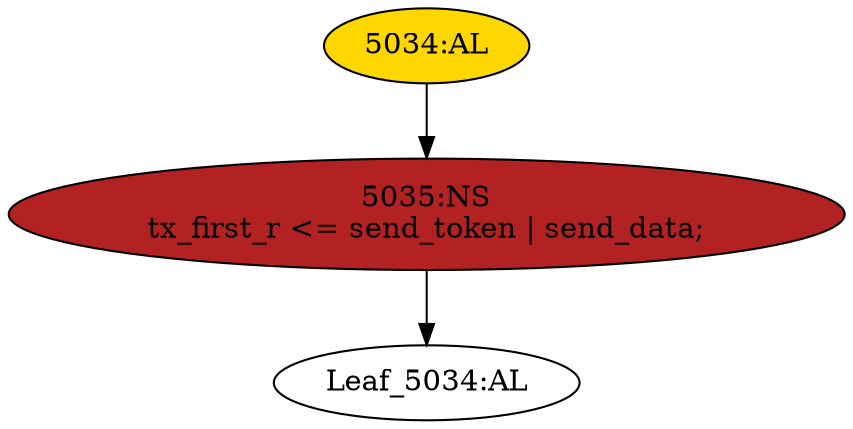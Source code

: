 strict digraph "" {
	node [label="\N"];
	"5034:AL"	 [ast="<pyverilog.vparser.ast.Always object at 0x7f13b557d850>",
		clk_sens=True,
		fillcolor=gold,
		label="5034:AL",
		sens="['clk']",
		statements="[]",
		style=filled,
		typ=Always,
		use_var="['send_data', 'send_token']"];
	"5035:NS"	 [ast="<pyverilog.vparser.ast.NonblockingSubstitution object at 0x7f13b557d810>",
		fillcolor=firebrick,
		label="5035:NS
tx_first_r <= send_token | send_data;",
		statements="[<pyverilog.vparser.ast.NonblockingSubstitution object at 0x7f13b557d810>]",
		style=filled,
		typ=NonblockingSubstitution];
	"5034:AL" -> "5035:NS"	 [cond="[]",
		lineno=None];
	"Leaf_5034:AL"	 [def_var="['tx_first_r']",
		label="Leaf_5034:AL"];
	"5035:NS" -> "Leaf_5034:AL"	 [cond="[]",
		lineno=None];
}
